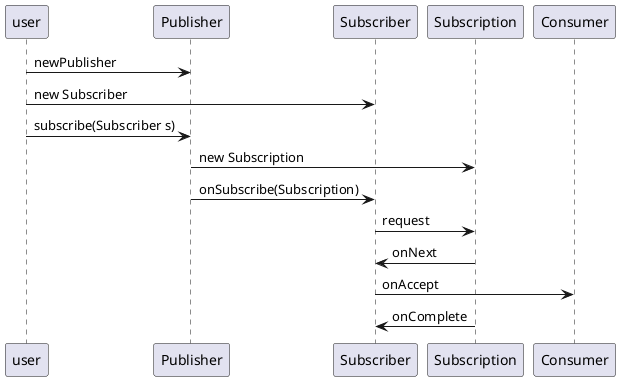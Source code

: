 @startuml
user->Publisher:newPublisher
user->Subscriber:new Subscriber
user->Publisher:subscribe(Subscriber s)
Publisher->Subscription: new Subscription
Publisher->Subscriber:onSubscribe(Subscription)
Subscriber->Subscription:request
Subscription->Subscriber:onNext
Subscriber->Consumer:onAccept
Subscription->Subscriber:onComplete
@enduml